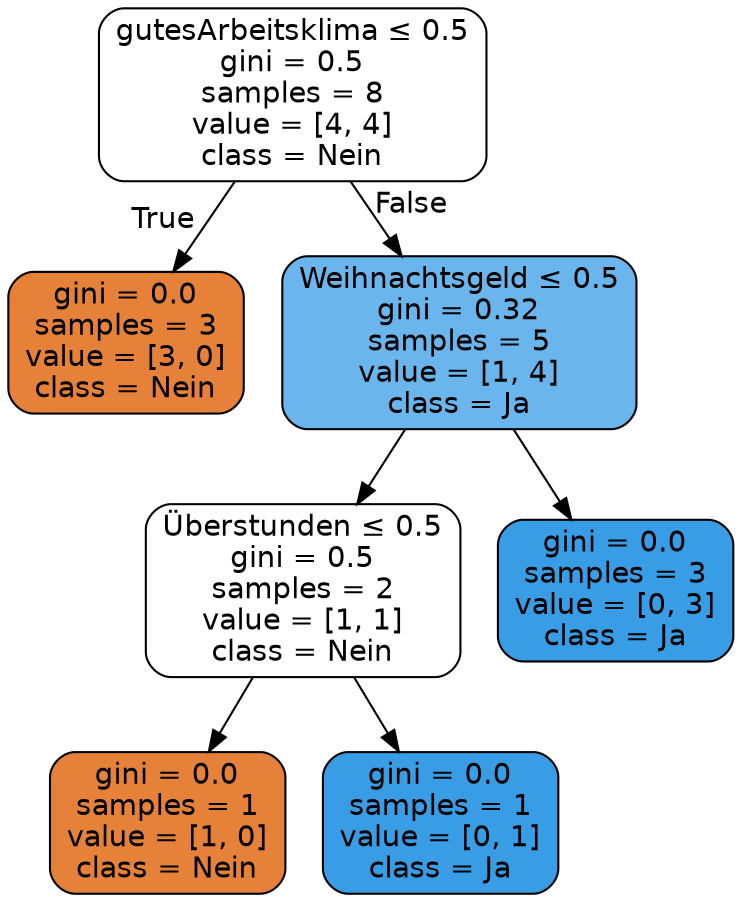 digraph Tree {
node [shape=box, style="filled, rounded", color="black", fontname=helvetica] ;
edge [fontname=helvetica] ;
0 [label=<gutesArbeitsklima &le; 0.5<br/>gini = 0.5<br/>samples = 8<br/>value = [4, 4]<br/>class = Nein>, fillcolor="#e5813900"] ;
1 [label=<gini = 0.0<br/>samples = 3<br/>value = [3, 0]<br/>class = Nein>, fillcolor="#e58139ff"] ;
0 -> 1 [labeldistance=2.5, labelangle=45, headlabel="True"] ;
2 [label=<Weihnachtsgeld &le; 0.5<br/>gini = 0.32<br/>samples = 5<br/>value = [1, 4]<br/>class = Ja>, fillcolor="#399de5bf"] ;
0 -> 2 [labeldistance=2.5, labelangle=-45, headlabel="False"] ;
3 [label=<Überstunden &le; 0.5<br/>gini = 0.5<br/>samples = 2<br/>value = [1, 1]<br/>class = Nein>, fillcolor="#e5813900"] ;
2 -> 3 ;
4 [label=<gini = 0.0<br/>samples = 1<br/>value = [1, 0]<br/>class = Nein>, fillcolor="#e58139ff"] ;
3 -> 4 ;
5 [label=<gini = 0.0<br/>samples = 1<br/>value = [0, 1]<br/>class = Ja>, fillcolor="#399de5ff"] ;
3 -> 5 ;
6 [label=<gini = 0.0<br/>samples = 3<br/>value = [0, 3]<br/>class = Ja>, fillcolor="#399de5ff"] ;
2 -> 6 ;
}